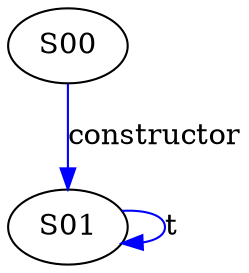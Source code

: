 digraph {

S00->S01 [label="constructor", style="", color="blue"]
S01->S01 [label="t", style="", color="blue"]
}